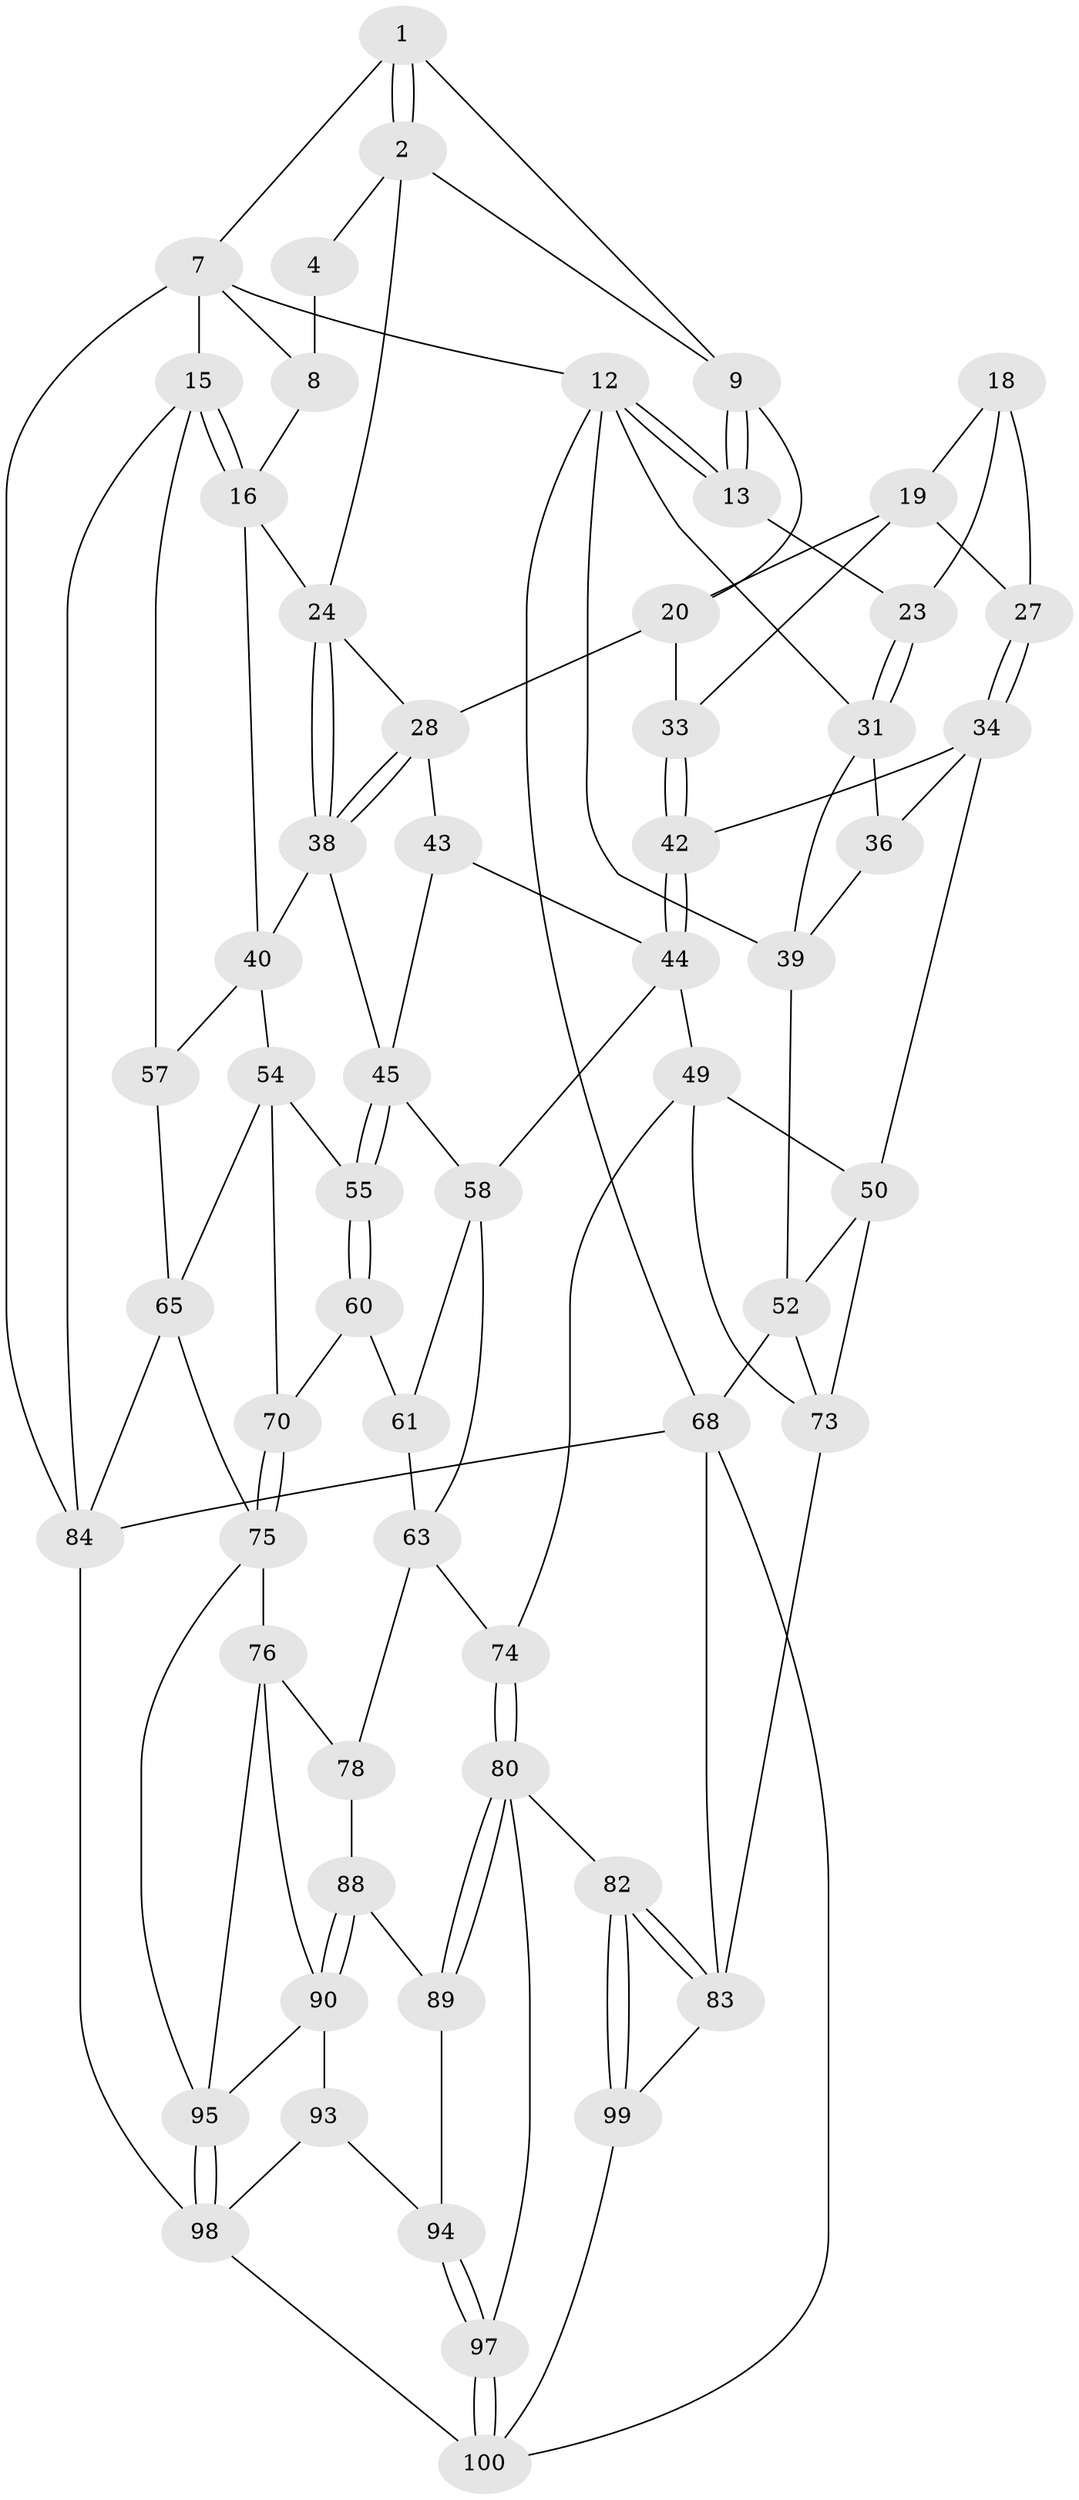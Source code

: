 // original degree distribution, {3: 0.0392156862745098, 5: 0.5686274509803921, 6: 0.20588235294117646, 4: 0.18627450980392157}
// Generated by graph-tools (version 1.1) at 2025/11/02/27/25 16:11:56]
// undirected, 60 vertices, 130 edges
graph export_dot {
graph [start="1"]
  node [color=gray90,style=filled];
  1 [pos="+0.8558165423675601+0",super="+6"];
  2 [pos="+0.6417440537997505+0.13016147540566902",super="+3"];
  4 [pos="+0.7248131285708335+0.13083218030472477",super="+5"];
  7 [pos="+1+0",super="+11"];
  8 [pos="+0.8816480511188793+0.12582068982890557",super="+14"];
  9 [pos="+0.47909261350218985+0",super="+10"];
  12 [pos="+0+0",super="+32"];
  13 [pos="+0+0",super="+21"];
  15 [pos="+1+0.3258187986589698",super="+56"];
  16 [pos="+0.9667034518425369+0.33307014745012714",super="+17"];
  18 [pos="+0.22763937110773408+0.14481482923340747",super="+22"];
  19 [pos="+0.3440725177767542+0.14455404245216258",super="+26"];
  20 [pos="+0.4517007803002072+0.08317266471275923",super="+30"];
  23 [pos="+0.10984493800597624+0.2278758178843197"];
  24 [pos="+0.693843867828521+0.19990024923303096",super="+25"];
  27 [pos="+0.24064531204707099+0.32571989171654897"];
  28 [pos="+0.5941545837584593+0.3278142878422675",super="+29"];
  31 [pos="+0.09291667316319867+0.2465653052167146",super="+37"];
  33 [pos="+0.4075006270246388+0.32914966187073613"];
  34 [pos="+0.2331177703510033+0.3673667226993354",super="+35"];
  36 [pos="+0.09723928061472366+0.3544457388977113"];
  38 [pos="+0.7531324710527273+0.3835449735252311",super="+41"];
  39 [pos="+0+0.4068164512865115",super="+47"];
  40 [pos="+0.9044498622417606+0.3734958141321658",super="+53"];
  42 [pos="+0.38473839566391427+0.4101648904809662"];
  43 [pos="+0.5366578975781345+0.44384582435927056"];
  44 [pos="+0.39882237960195965+0.43504164289676384",super="+48"];
  45 [pos="+0.6986303713271795+0.47764596447657953",super="+46"];
  49 [pos="+0.2654604188291192+0.5859140815732916",super="+72"];
  50 [pos="+0.18237487164667665+0.487478867637774",super="+51"];
  52 [pos="+0+0.5795191686599465",super="+67"];
  54 [pos="+0.8302402108738263+0.5891979914033583",super="+66"];
  55 [pos="+0.7421785962743198+0.5928145428876416"];
  57 [pos="+0.9468079432278966+0.5870454521510353"];
  58 [pos="+0.5464924316972367+0.5484932125293128",super="+59"];
  60 [pos="+0.7342249120722083+0.6071726997306467",super="+71"];
  61 [pos="+0.6093379671280079+0.5909060876678154",super="+62"];
  63 [pos="+0.578922251690169+0.7328759348981937",super="+64"];
  65 [pos="+0.9089629836848269+0.7153646984595525",super="+85"];
  68 [pos="+0+0.934142533660151",super="+69"];
  70 [pos="+0.7990785449060526+0.7869588669728604"];
  73 [pos="+0.21197014016937363+0.6767512987764667",super="+79"];
  74 [pos="+0.4114485719900544+0.8207256159194605"];
  75 [pos="+0.7976407508015697+0.7975999207219907",super="+86"];
  76 [pos="+0.7540682999317634+0.8317935175423932",super="+77"];
  78 [pos="+0.5977187695267954+0.768439336680582"];
  80 [pos="+0.39664025326651087+0.847617057764358",super="+81"];
  82 [pos="+0.37827015746315157+0.8488303919986878"];
  83 [pos="+0.2063133274995574+0.8292641158230054",super="+91"];
  84 [pos="+1+0.740959981084304",super="+87"];
  88 [pos="+0.5995109819900816+0.7818334743020776"];
  89 [pos="+0.5936093677879262+0.8629600691897783"];
  90 [pos="+0.6938369774065254+0.8929741073254445",super="+92"];
  93 [pos="+0.6588024312663634+0.9347983899759338"];
  94 [pos="+0.6113331676318307+0.9126951728435132"];
  95 [pos="+1+1",super="+96"];
  97 [pos="+0.4468654651988725+0.9567692736732933"];
  98 [pos="+1+1",super="+102"];
  99 [pos="+0.22315104265073515+1"];
  100 [pos="+0.4619855708809532+1",super="+101"];
  1 -- 2;
  1 -- 2;
  1 -- 9;
  1 -- 7;
  2 -- 4;
  2 -- 9;
  2 -- 24;
  4 -- 8 [weight=2];
  7 -- 8;
  7 -- 15;
  7 -- 12;
  7 -- 84;
  8 -- 16;
  9 -- 13;
  9 -- 13;
  9 -- 20;
  12 -- 13;
  12 -- 13;
  12 -- 39;
  12 -- 31;
  12 -- 68;
  13 -- 23;
  15 -- 16;
  15 -- 16;
  15 -- 57;
  15 -- 84;
  16 -- 40;
  16 -- 24;
  18 -- 19;
  18 -- 27;
  18 -- 23;
  19 -- 20;
  19 -- 27;
  19 -- 33;
  20 -- 33;
  20 -- 28;
  23 -- 31;
  23 -- 31;
  24 -- 38;
  24 -- 38;
  24 -- 28;
  27 -- 34;
  27 -- 34;
  28 -- 38;
  28 -- 38;
  28 -- 43;
  31 -- 36;
  31 -- 39;
  33 -- 42;
  33 -- 42;
  34 -- 42;
  34 -- 50;
  34 -- 36;
  36 -- 39;
  38 -- 40;
  38 -- 45;
  39 -- 52;
  40 -- 57;
  40 -- 54;
  42 -- 44;
  42 -- 44;
  43 -- 44;
  43 -- 45;
  44 -- 49;
  44 -- 58;
  45 -- 55;
  45 -- 55;
  45 -- 58;
  49 -- 50;
  49 -- 73;
  49 -- 74;
  50 -- 73;
  50 -- 52;
  52 -- 68;
  52 -- 73;
  54 -- 55;
  54 -- 65;
  54 -- 70;
  55 -- 60;
  55 -- 60;
  57 -- 65;
  58 -- 61;
  58 -- 63;
  60 -- 61 [weight=2];
  60 -- 70;
  61 -- 63;
  63 -- 78;
  63 -- 74;
  65 -- 75;
  65 -- 84;
  68 -- 83;
  68 -- 100;
  68 -- 84;
  70 -- 75;
  70 -- 75;
  73 -- 83;
  74 -- 80;
  74 -- 80;
  75 -- 76;
  75 -- 95;
  76 -- 95;
  76 -- 90;
  76 -- 78;
  78 -- 88;
  80 -- 89;
  80 -- 89;
  80 -- 97;
  80 -- 82;
  82 -- 83;
  82 -- 83;
  82 -- 99;
  82 -- 99;
  83 -- 99;
  84 -- 98;
  88 -- 89;
  88 -- 90;
  88 -- 90;
  89 -- 94;
  90 -- 93;
  90 -- 95;
  93 -- 94;
  93 -- 98;
  94 -- 97;
  94 -- 97;
  95 -- 98;
  95 -- 98;
  97 -- 100;
  97 -- 100;
  98 -- 100;
  99 -- 100;
}
